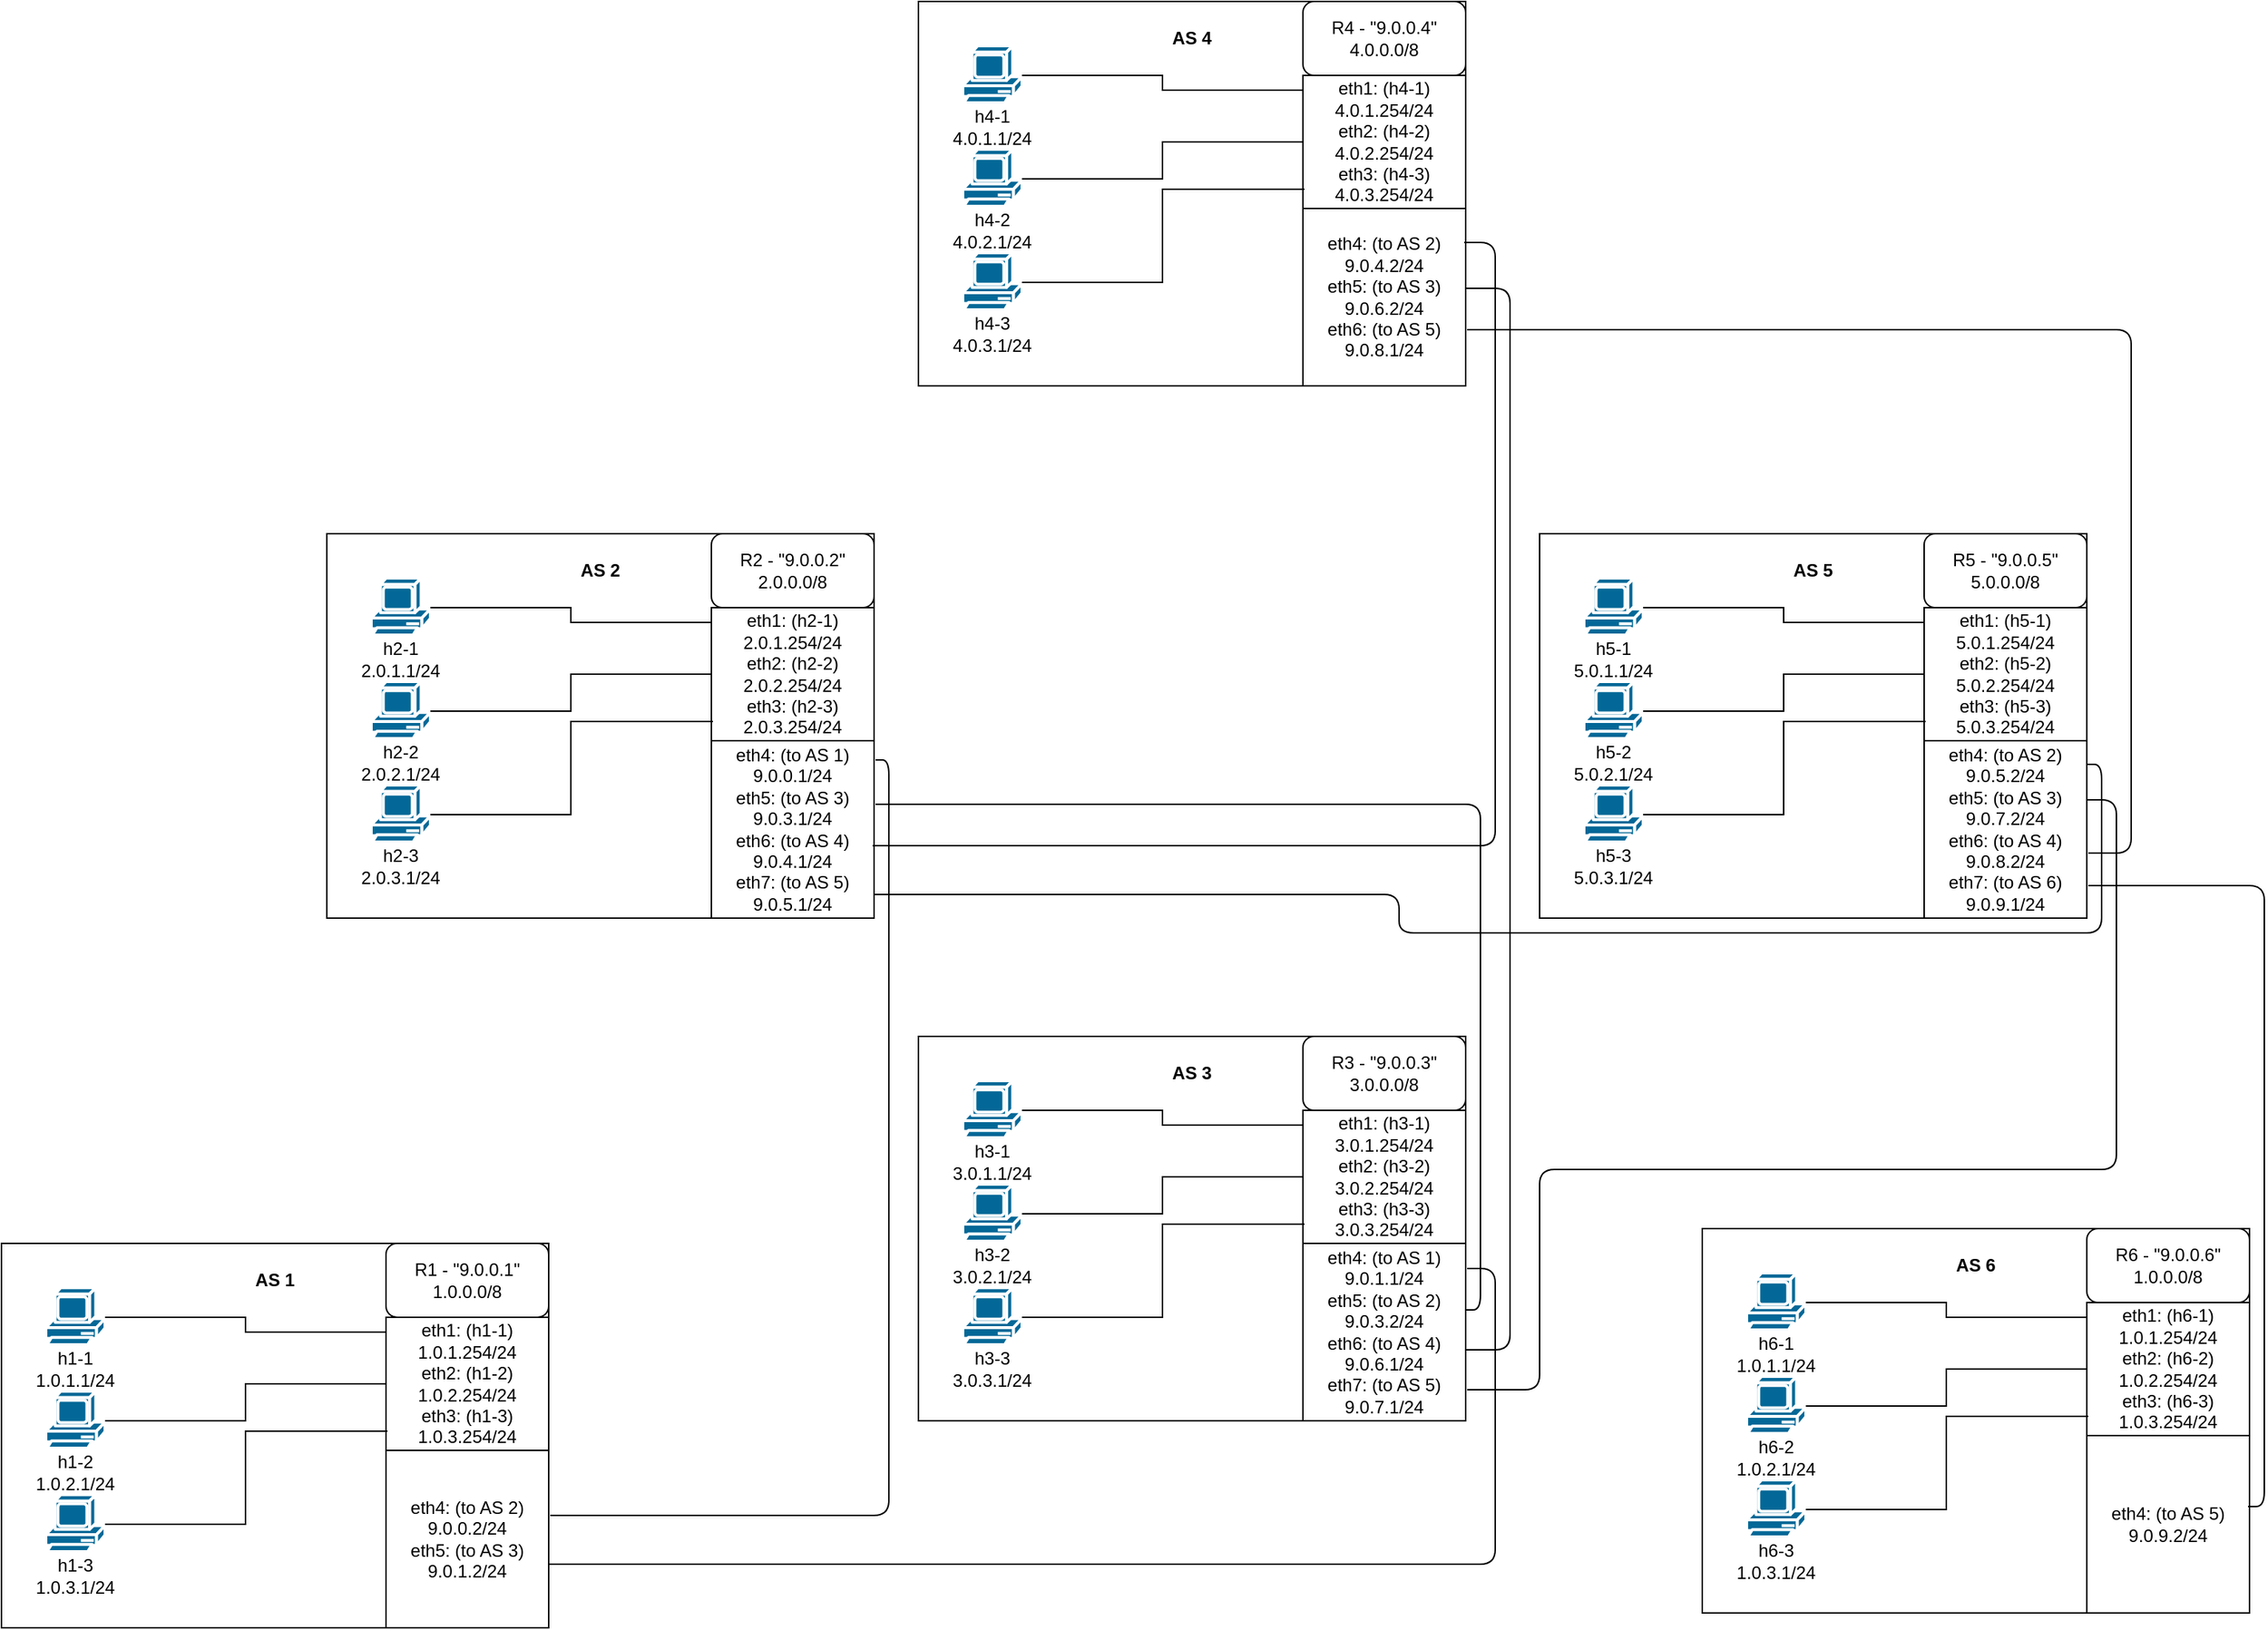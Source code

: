 <mxfile version="15.3.1" type="github">
  <diagram name="Page-1" id="c37626ed-c26b-45fb-9056-f9ebc6bb27b6">
    <mxGraphModel dx="2046" dy="1468" grid="1" gridSize="10" guides="1" tooltips="1" connect="1" arrows="1" fold="1" page="1" pageScale="1" pageWidth="1100" pageHeight="850" background="none" math="0" shadow="0">
      <root>
        <mxCell id="0" />
        <mxCell id="1" parent="0" />
        <mxCell id="a8O4qtRJu8ZM25vYqPSx-1" value="" style="rounded=0;whiteSpace=wrap;html=1;" parent="1" vertex="1">
          <mxGeometry x="20" y="310" width="370" height="260" as="geometry" />
        </mxCell>
        <mxCell id="a8O4qtRJu8ZM25vYqPSx-2" value="R2 - &quot;9.0.0.2&quot;&lt;br&gt;2.0.0.0/8" style="rounded=1;whiteSpace=wrap;html=1;" parent="1" vertex="1">
          <mxGeometry x="280" y="310" width="110" height="50" as="geometry" />
        </mxCell>
        <mxCell id="a8O4qtRJu8ZM25vYqPSx-3" value="&lt;b&gt;AS 2&lt;/b&gt;" style="text;html=1;strokeColor=none;fillColor=none;align=center;verticalAlign=middle;whiteSpace=wrap;rounded=0;" parent="1" vertex="1">
          <mxGeometry x="175" y="320" width="60" height="30" as="geometry" />
        </mxCell>
        <mxCell id="a8O4qtRJu8ZM25vYqPSx-4" value="eth1: (h2-1)&lt;br&gt;2.0.1.254/24&lt;br&gt;eth2: (h2-2)&lt;br&gt;2.0.2.254/24&lt;br&gt;eth3: (h2-3)&lt;br&gt;2.0.3.254/24" style="rounded=0;whiteSpace=wrap;html=1;" parent="1" vertex="1">
          <mxGeometry x="280" y="360" width="110" height="90" as="geometry" />
        </mxCell>
        <mxCell id="a8O4qtRJu8ZM25vYqPSx-5" value="eth4: (to AS 1)&lt;br&gt;9.0.0.1/24&lt;br&gt;eth5: (to AS 3)&lt;br&gt;9.0.3.1/24&lt;br&gt;eth6: (to AS 4)&lt;br&gt;9.0.4.1/24&lt;br&gt;eth7: (to AS 5)&lt;br&gt;9.0.5.1/24" style="rounded=0;whiteSpace=wrap;html=1;" parent="1" vertex="1">
          <mxGeometry x="280" y="450" width="110" height="120" as="geometry" />
        </mxCell>
        <mxCell id="a8O4qtRJu8ZM25vYqPSx-6" value="" style="shape=mxgraph.cisco.computers_and_peripherals.pc;sketch=0;html=1;pointerEvents=1;dashed=0;fillColor=#036897;strokeColor=#ffffff;strokeWidth=2;verticalLabelPosition=bottom;verticalAlign=top;align=center;outlineConnect=0;" parent="1" vertex="1">
          <mxGeometry x="50" y="340" width="40" height="40" as="geometry" />
        </mxCell>
        <mxCell id="a8O4qtRJu8ZM25vYqPSx-7" value="" style="shape=mxgraph.cisco.computers_and_peripherals.pc;sketch=0;html=1;pointerEvents=1;dashed=0;fillColor=#036897;strokeColor=#ffffff;strokeWidth=2;verticalLabelPosition=bottom;verticalAlign=top;align=center;outlineConnect=0;" parent="1" vertex="1">
          <mxGeometry x="50" y="410" width="40" height="40" as="geometry" />
        </mxCell>
        <mxCell id="a8O4qtRJu8ZM25vYqPSx-8" value="" style="shape=mxgraph.cisco.computers_and_peripherals.pc;sketch=0;html=1;pointerEvents=1;dashed=0;fillColor=#036897;strokeColor=#ffffff;strokeWidth=2;verticalLabelPosition=bottom;verticalAlign=top;align=center;outlineConnect=0;" parent="1" vertex="1">
          <mxGeometry x="50" y="480" width="40" height="40" as="geometry" />
        </mxCell>
        <mxCell id="a8O4qtRJu8ZM25vYqPSx-9" value="h2-3&lt;br&gt;2.0.3.1/24" style="text;html=1;strokeColor=none;fillColor=none;align=center;verticalAlign=middle;whiteSpace=wrap;rounded=0;" parent="1" vertex="1">
          <mxGeometry x="40" y="520" width="60" height="30" as="geometry" />
        </mxCell>
        <mxCell id="a8O4qtRJu8ZM25vYqPSx-10" value="h2-2&lt;br&gt;2.0.2.1/24" style="text;html=1;strokeColor=none;fillColor=none;align=center;verticalAlign=middle;whiteSpace=wrap;rounded=0;" parent="1" vertex="1">
          <mxGeometry x="40" y="450" width="60" height="30" as="geometry" />
        </mxCell>
        <mxCell id="a8O4qtRJu8ZM25vYqPSx-11" value="h2-1&lt;br&gt;2.0.1.1/24" style="text;html=1;strokeColor=none;fillColor=none;align=center;verticalAlign=middle;whiteSpace=wrap;rounded=0;" parent="1" vertex="1">
          <mxGeometry x="40" y="380" width="60" height="30" as="geometry" />
        </mxCell>
        <mxCell id="a8O4qtRJu8ZM25vYqPSx-12" value="" style="endArrow=none;html=1;rounded=0;entryX=0.009;entryY=0.856;entryDx=0;entryDy=0;entryPerimeter=0;edgeStyle=orthogonalEdgeStyle;" parent="1" source="a8O4qtRJu8ZM25vYqPSx-8" target="a8O4qtRJu8ZM25vYqPSx-4" edge="1">
          <mxGeometry width="50" height="50" relative="1" as="geometry">
            <mxPoint x="600" y="590" as="sourcePoint" />
            <mxPoint x="650" y="540" as="targetPoint" />
          </mxGeometry>
        </mxCell>
        <mxCell id="a8O4qtRJu8ZM25vYqPSx-13" value="" style="endArrow=none;html=1;rounded=0;entryX=0;entryY=0.5;entryDx=0;entryDy=0;edgeStyle=orthogonalEdgeStyle;" parent="1" source="a8O4qtRJu8ZM25vYqPSx-7" target="a8O4qtRJu8ZM25vYqPSx-4" edge="1">
          <mxGeometry width="50" height="50" relative="1" as="geometry">
            <mxPoint x="600" y="590" as="sourcePoint" />
            <mxPoint x="250" y="400" as="targetPoint" />
          </mxGeometry>
        </mxCell>
        <mxCell id="a8O4qtRJu8ZM25vYqPSx-14" value="" style="endArrow=none;html=1;rounded=0;entryX=0;entryY=0.111;entryDx=0;entryDy=0;entryPerimeter=0;edgeStyle=orthogonalEdgeStyle;" parent="1" source="a8O4qtRJu8ZM25vYqPSx-6" target="a8O4qtRJu8ZM25vYqPSx-4" edge="1">
          <mxGeometry width="50" height="50" relative="1" as="geometry">
            <mxPoint x="600" y="590" as="sourcePoint" />
            <mxPoint x="650" y="540" as="targetPoint" />
          </mxGeometry>
        </mxCell>
        <mxCell id="a8O4qtRJu8ZM25vYqPSx-15" value="" style="rounded=0;whiteSpace=wrap;html=1;" parent="1" vertex="1">
          <mxGeometry x="420" y="-50" width="370" height="260" as="geometry" />
        </mxCell>
        <mxCell id="a8O4qtRJu8ZM25vYqPSx-16" value="R4 - &quot;9.0.0.4&quot;&lt;br&gt;4.0.0.0/8" style="rounded=1;whiteSpace=wrap;html=1;" parent="1" vertex="1">
          <mxGeometry x="680" y="-50" width="110" height="50" as="geometry" />
        </mxCell>
        <mxCell id="a8O4qtRJu8ZM25vYqPSx-17" value="&lt;b&gt;AS 4&lt;/b&gt;" style="text;html=1;strokeColor=none;fillColor=none;align=center;verticalAlign=middle;whiteSpace=wrap;rounded=0;" parent="1" vertex="1">
          <mxGeometry x="575" y="-40" width="60" height="30" as="geometry" />
        </mxCell>
        <mxCell id="a8O4qtRJu8ZM25vYqPSx-18" value="eth1: (h4-1)&lt;br&gt;4.0.1.254/24&lt;br&gt;eth2: (h4-2)&lt;br&gt;4.0.2.254/24&lt;br&gt;eth3: (h4-3)&lt;br&gt;4.0.3.254/24" style="rounded=0;whiteSpace=wrap;html=1;" parent="1" vertex="1">
          <mxGeometry x="680" width="110" height="90" as="geometry" />
        </mxCell>
        <mxCell id="a8O4qtRJu8ZM25vYqPSx-19" value="eth4: (to AS 2)&lt;br&gt;9.0.4.2/24&lt;br&gt;eth5: (to AS 3)&lt;br&gt;9.0.6.2/24&lt;br&gt;eth6: (to AS 5)&lt;br&gt;9.0.8.1/24" style="rounded=0;whiteSpace=wrap;html=1;" parent="1" vertex="1">
          <mxGeometry x="680" y="90" width="110" height="120" as="geometry" />
        </mxCell>
        <mxCell id="a8O4qtRJu8ZM25vYqPSx-20" value="" style="shape=mxgraph.cisco.computers_and_peripherals.pc;sketch=0;html=1;pointerEvents=1;dashed=0;fillColor=#036897;strokeColor=#ffffff;strokeWidth=2;verticalLabelPosition=bottom;verticalAlign=top;align=center;outlineConnect=0;" parent="1" vertex="1">
          <mxGeometry x="450" y="-20" width="40" height="40" as="geometry" />
        </mxCell>
        <mxCell id="a8O4qtRJu8ZM25vYqPSx-21" value="" style="shape=mxgraph.cisco.computers_and_peripherals.pc;sketch=0;html=1;pointerEvents=1;dashed=0;fillColor=#036897;strokeColor=#ffffff;strokeWidth=2;verticalLabelPosition=bottom;verticalAlign=top;align=center;outlineConnect=0;" parent="1" vertex="1">
          <mxGeometry x="450" y="50" width="40" height="40" as="geometry" />
        </mxCell>
        <mxCell id="a8O4qtRJu8ZM25vYqPSx-22" value="" style="shape=mxgraph.cisco.computers_and_peripherals.pc;sketch=0;html=1;pointerEvents=1;dashed=0;fillColor=#036897;strokeColor=#ffffff;strokeWidth=2;verticalLabelPosition=bottom;verticalAlign=top;align=center;outlineConnect=0;" parent="1" vertex="1">
          <mxGeometry x="450" y="120" width="40" height="40" as="geometry" />
        </mxCell>
        <mxCell id="a8O4qtRJu8ZM25vYqPSx-23" value="h4-3&lt;br&gt;4.0.3.1/24" style="text;html=1;strokeColor=none;fillColor=none;align=center;verticalAlign=middle;whiteSpace=wrap;rounded=0;" parent="1" vertex="1">
          <mxGeometry x="440" y="160" width="60" height="30" as="geometry" />
        </mxCell>
        <mxCell id="a8O4qtRJu8ZM25vYqPSx-24" value="h4-2&lt;br&gt;4.0.2.1/24" style="text;html=1;strokeColor=none;fillColor=none;align=center;verticalAlign=middle;whiteSpace=wrap;rounded=0;" parent="1" vertex="1">
          <mxGeometry x="440" y="90" width="60" height="30" as="geometry" />
        </mxCell>
        <mxCell id="a8O4qtRJu8ZM25vYqPSx-25" value="h4-1&lt;br&gt;4.0.1.1/24" style="text;html=1;strokeColor=none;fillColor=none;align=center;verticalAlign=middle;whiteSpace=wrap;rounded=0;" parent="1" vertex="1">
          <mxGeometry x="440" y="20" width="60" height="30" as="geometry" />
        </mxCell>
        <mxCell id="a8O4qtRJu8ZM25vYqPSx-26" value="" style="endArrow=none;html=1;rounded=0;entryX=0.009;entryY=0.856;entryDx=0;entryDy=0;entryPerimeter=0;edgeStyle=orthogonalEdgeStyle;" parent="1" source="a8O4qtRJu8ZM25vYqPSx-22" target="a8O4qtRJu8ZM25vYqPSx-18" edge="1">
          <mxGeometry width="50" height="50" relative="1" as="geometry">
            <mxPoint x="1000" y="230" as="sourcePoint" />
            <mxPoint x="1050" y="180" as="targetPoint" />
          </mxGeometry>
        </mxCell>
        <mxCell id="a8O4qtRJu8ZM25vYqPSx-27" value="" style="endArrow=none;html=1;rounded=0;entryX=0;entryY=0.5;entryDx=0;entryDy=0;edgeStyle=orthogonalEdgeStyle;" parent="1" source="a8O4qtRJu8ZM25vYqPSx-21" target="a8O4qtRJu8ZM25vYqPSx-18" edge="1">
          <mxGeometry width="50" height="50" relative="1" as="geometry">
            <mxPoint x="1000" y="230" as="sourcePoint" />
            <mxPoint x="650" y="40" as="targetPoint" />
          </mxGeometry>
        </mxCell>
        <mxCell id="a8O4qtRJu8ZM25vYqPSx-28" value="" style="endArrow=none;html=1;rounded=0;entryX=0;entryY=0.111;entryDx=0;entryDy=0;entryPerimeter=0;edgeStyle=orthogonalEdgeStyle;" parent="1" source="a8O4qtRJu8ZM25vYqPSx-20" target="a8O4qtRJu8ZM25vYqPSx-18" edge="1">
          <mxGeometry width="50" height="50" relative="1" as="geometry">
            <mxPoint x="1000" y="230" as="sourcePoint" />
            <mxPoint x="1050" y="180" as="targetPoint" />
          </mxGeometry>
        </mxCell>
        <mxCell id="a8O4qtRJu8ZM25vYqPSx-44" value="" style="rounded=0;whiteSpace=wrap;html=1;" parent="1" vertex="1">
          <mxGeometry x="420" y="650" width="370" height="260" as="geometry" />
        </mxCell>
        <mxCell id="a8O4qtRJu8ZM25vYqPSx-45" value="R3 - &quot;9.0.0.3&quot;&lt;br&gt;3.0.0.0/8" style="rounded=1;whiteSpace=wrap;html=1;" parent="1" vertex="1">
          <mxGeometry x="680" y="650" width="110" height="50" as="geometry" />
        </mxCell>
        <mxCell id="a8O4qtRJu8ZM25vYqPSx-46" value="&lt;b&gt;AS 3&lt;/b&gt;" style="text;html=1;strokeColor=none;fillColor=none;align=center;verticalAlign=middle;whiteSpace=wrap;rounded=0;" parent="1" vertex="1">
          <mxGeometry x="575" y="660" width="60" height="30" as="geometry" />
        </mxCell>
        <mxCell id="a8O4qtRJu8ZM25vYqPSx-47" value="eth1: (h3-1)&lt;br&gt;3.0.1.254/24&lt;br&gt;eth2: (h3-2)&lt;br&gt;3.0.2.254/24&lt;br&gt;eth3: (h3-3)&lt;br&gt;3.0.3.254/24" style="rounded=0;whiteSpace=wrap;html=1;" parent="1" vertex="1">
          <mxGeometry x="680" y="700" width="110" height="90" as="geometry" />
        </mxCell>
        <mxCell id="a8O4qtRJu8ZM25vYqPSx-48" value="eth4: (to AS 1)&lt;br&gt;9.0.1.1/24&lt;br&gt;eth5: (to AS 2)&lt;br&gt;9.0.3.2/24&lt;br&gt;eth6: (to AS 4)&lt;br&gt;9.0.6.1/24&lt;br&gt;eth7: (to AS 5)&lt;br&gt;9.0.7.1/24" style="rounded=0;whiteSpace=wrap;html=1;" parent="1" vertex="1">
          <mxGeometry x="680" y="790" width="110" height="120" as="geometry" />
        </mxCell>
        <mxCell id="a8O4qtRJu8ZM25vYqPSx-49" value="" style="shape=mxgraph.cisco.computers_and_peripherals.pc;sketch=0;html=1;pointerEvents=1;dashed=0;fillColor=#036897;strokeColor=#ffffff;strokeWidth=2;verticalLabelPosition=bottom;verticalAlign=top;align=center;outlineConnect=0;" parent="1" vertex="1">
          <mxGeometry x="450" y="680" width="40" height="40" as="geometry" />
        </mxCell>
        <mxCell id="a8O4qtRJu8ZM25vYqPSx-50" value="" style="shape=mxgraph.cisco.computers_and_peripherals.pc;sketch=0;html=1;pointerEvents=1;dashed=0;fillColor=#036897;strokeColor=#ffffff;strokeWidth=2;verticalLabelPosition=bottom;verticalAlign=top;align=center;outlineConnect=0;" parent="1" vertex="1">
          <mxGeometry x="450" y="750" width="40" height="40" as="geometry" />
        </mxCell>
        <mxCell id="a8O4qtRJu8ZM25vYqPSx-51" value="" style="shape=mxgraph.cisco.computers_and_peripherals.pc;sketch=0;html=1;pointerEvents=1;dashed=0;fillColor=#036897;strokeColor=#ffffff;strokeWidth=2;verticalLabelPosition=bottom;verticalAlign=top;align=center;outlineConnect=0;" parent="1" vertex="1">
          <mxGeometry x="450" y="820" width="40" height="40" as="geometry" />
        </mxCell>
        <mxCell id="a8O4qtRJu8ZM25vYqPSx-52" value="h3-3&lt;br&gt;3.0.3.1/24" style="text;html=1;strokeColor=none;fillColor=none;align=center;verticalAlign=middle;whiteSpace=wrap;rounded=0;" parent="1" vertex="1">
          <mxGeometry x="440" y="860" width="60" height="30" as="geometry" />
        </mxCell>
        <mxCell id="a8O4qtRJu8ZM25vYqPSx-53" value="h3-2&lt;br&gt;3.0.2.1/24" style="text;html=1;strokeColor=none;fillColor=none;align=center;verticalAlign=middle;whiteSpace=wrap;rounded=0;" parent="1" vertex="1">
          <mxGeometry x="440" y="790" width="60" height="30" as="geometry" />
        </mxCell>
        <mxCell id="a8O4qtRJu8ZM25vYqPSx-54" value="h3-1&lt;br&gt;3.0.1.1/24" style="text;html=1;strokeColor=none;fillColor=none;align=center;verticalAlign=middle;whiteSpace=wrap;rounded=0;" parent="1" vertex="1">
          <mxGeometry x="440" y="720" width="60" height="30" as="geometry" />
        </mxCell>
        <mxCell id="a8O4qtRJu8ZM25vYqPSx-55" value="" style="endArrow=none;html=1;rounded=0;entryX=0.009;entryY=0.856;entryDx=0;entryDy=0;entryPerimeter=0;edgeStyle=orthogonalEdgeStyle;" parent="1" source="a8O4qtRJu8ZM25vYqPSx-51" target="a8O4qtRJu8ZM25vYqPSx-47" edge="1">
          <mxGeometry width="50" height="50" relative="1" as="geometry">
            <mxPoint x="1000" y="930" as="sourcePoint" />
            <mxPoint x="1050" y="880" as="targetPoint" />
          </mxGeometry>
        </mxCell>
        <mxCell id="a8O4qtRJu8ZM25vYqPSx-56" value="" style="endArrow=none;html=1;rounded=0;entryX=0;entryY=0.5;entryDx=0;entryDy=0;edgeStyle=orthogonalEdgeStyle;" parent="1" source="a8O4qtRJu8ZM25vYqPSx-50" target="a8O4qtRJu8ZM25vYqPSx-47" edge="1">
          <mxGeometry width="50" height="50" relative="1" as="geometry">
            <mxPoint x="1000" y="930" as="sourcePoint" />
            <mxPoint x="650" y="740" as="targetPoint" />
          </mxGeometry>
        </mxCell>
        <mxCell id="a8O4qtRJu8ZM25vYqPSx-57" value="" style="endArrow=none;html=1;rounded=0;entryX=0;entryY=0.111;entryDx=0;entryDy=0;entryPerimeter=0;edgeStyle=orthogonalEdgeStyle;" parent="1" source="a8O4qtRJu8ZM25vYqPSx-49" target="a8O4qtRJu8ZM25vYqPSx-47" edge="1">
          <mxGeometry width="50" height="50" relative="1" as="geometry">
            <mxPoint x="1000" y="930" as="sourcePoint" />
            <mxPoint x="1050" y="880" as="targetPoint" />
          </mxGeometry>
        </mxCell>
        <mxCell id="a8O4qtRJu8ZM25vYqPSx-58" value="" style="rounded=0;whiteSpace=wrap;html=1;" parent="1" vertex="1">
          <mxGeometry x="840" y="310" width="370" height="260" as="geometry" />
        </mxCell>
        <mxCell id="a8O4qtRJu8ZM25vYqPSx-59" value="R5 - &quot;9.0.0.5&quot;&lt;br&gt;5.0.0.0/8" style="rounded=1;whiteSpace=wrap;html=1;" parent="1" vertex="1">
          <mxGeometry x="1100" y="310" width="110" height="50" as="geometry" />
        </mxCell>
        <mxCell id="a8O4qtRJu8ZM25vYqPSx-60" value="&lt;b&gt;AS 5&lt;/b&gt;" style="text;html=1;strokeColor=none;fillColor=none;align=center;verticalAlign=middle;whiteSpace=wrap;rounded=0;" parent="1" vertex="1">
          <mxGeometry x="995" y="320" width="60" height="30" as="geometry" />
        </mxCell>
        <mxCell id="a8O4qtRJu8ZM25vYqPSx-61" value="eth1: (h5-1)&lt;br&gt;5.0.1.254/24&lt;br&gt;eth2: (h5-2)&lt;br&gt;5.0.2.254/24&lt;br&gt;eth3: (h5-3)&lt;br&gt;5.0.3.254/24" style="rounded=0;whiteSpace=wrap;html=1;" parent="1" vertex="1">
          <mxGeometry x="1100" y="360" width="110" height="90" as="geometry" />
        </mxCell>
        <mxCell id="a8O4qtRJu8ZM25vYqPSx-62" value="eth4: (to AS 2)&lt;br&gt;9.0.5.2/24&lt;br&gt;eth5: (to AS 3)&lt;br&gt;9.0.7.2/24&lt;br&gt;eth6: (to AS 4)&lt;br&gt;9.0.8.2/24&lt;br&gt;eth7: (to AS 6)&lt;br&gt;9.0.9.1/24" style="rounded=0;whiteSpace=wrap;html=1;" parent="1" vertex="1">
          <mxGeometry x="1100" y="450" width="110" height="120" as="geometry" />
        </mxCell>
        <mxCell id="a8O4qtRJu8ZM25vYqPSx-63" value="" style="shape=mxgraph.cisco.computers_and_peripherals.pc;sketch=0;html=1;pointerEvents=1;dashed=0;fillColor=#036897;strokeColor=#ffffff;strokeWidth=2;verticalLabelPosition=bottom;verticalAlign=top;align=center;outlineConnect=0;" parent="1" vertex="1">
          <mxGeometry x="870" y="340" width="40" height="40" as="geometry" />
        </mxCell>
        <mxCell id="a8O4qtRJu8ZM25vYqPSx-64" value="" style="shape=mxgraph.cisco.computers_and_peripherals.pc;sketch=0;html=1;pointerEvents=1;dashed=0;fillColor=#036897;strokeColor=#ffffff;strokeWidth=2;verticalLabelPosition=bottom;verticalAlign=top;align=center;outlineConnect=0;" parent="1" vertex="1">
          <mxGeometry x="870" y="410" width="40" height="40" as="geometry" />
        </mxCell>
        <mxCell id="a8O4qtRJu8ZM25vYqPSx-65" value="" style="shape=mxgraph.cisco.computers_and_peripherals.pc;sketch=0;html=1;pointerEvents=1;dashed=0;fillColor=#036897;strokeColor=#ffffff;strokeWidth=2;verticalLabelPosition=bottom;verticalAlign=top;align=center;outlineConnect=0;" parent="1" vertex="1">
          <mxGeometry x="870" y="480" width="40" height="40" as="geometry" />
        </mxCell>
        <mxCell id="a8O4qtRJu8ZM25vYqPSx-66" value="h5-3&lt;br&gt;5.0.3.1/24" style="text;html=1;strokeColor=none;fillColor=none;align=center;verticalAlign=middle;whiteSpace=wrap;rounded=0;" parent="1" vertex="1">
          <mxGeometry x="860" y="520" width="60" height="30" as="geometry" />
        </mxCell>
        <mxCell id="a8O4qtRJu8ZM25vYqPSx-67" value="h5-2&lt;br&gt;5.0.2.1/24" style="text;html=1;strokeColor=none;fillColor=none;align=center;verticalAlign=middle;whiteSpace=wrap;rounded=0;" parent="1" vertex="1">
          <mxGeometry x="860" y="450" width="60" height="30" as="geometry" />
        </mxCell>
        <mxCell id="a8O4qtRJu8ZM25vYqPSx-68" value="h5-1&lt;br&gt;5.0.1.1/24" style="text;html=1;strokeColor=none;fillColor=none;align=center;verticalAlign=middle;whiteSpace=wrap;rounded=0;" parent="1" vertex="1">
          <mxGeometry x="860" y="380" width="60" height="30" as="geometry" />
        </mxCell>
        <mxCell id="a8O4qtRJu8ZM25vYqPSx-69" value="" style="endArrow=none;html=1;rounded=0;entryX=0.009;entryY=0.856;entryDx=0;entryDy=0;entryPerimeter=0;edgeStyle=orthogonalEdgeStyle;" parent="1" source="a8O4qtRJu8ZM25vYqPSx-65" target="a8O4qtRJu8ZM25vYqPSx-61" edge="1">
          <mxGeometry width="50" height="50" relative="1" as="geometry">
            <mxPoint x="1420" y="590" as="sourcePoint" />
            <mxPoint x="1470" y="540" as="targetPoint" />
          </mxGeometry>
        </mxCell>
        <mxCell id="a8O4qtRJu8ZM25vYqPSx-70" value="" style="endArrow=none;html=1;rounded=0;entryX=0;entryY=0.5;entryDx=0;entryDy=0;edgeStyle=orthogonalEdgeStyle;" parent="1" source="a8O4qtRJu8ZM25vYqPSx-64" target="a8O4qtRJu8ZM25vYqPSx-61" edge="1">
          <mxGeometry width="50" height="50" relative="1" as="geometry">
            <mxPoint x="1420" y="590" as="sourcePoint" />
            <mxPoint x="1070" y="400" as="targetPoint" />
          </mxGeometry>
        </mxCell>
        <mxCell id="a8O4qtRJu8ZM25vYqPSx-71" value="" style="endArrow=none;html=1;rounded=0;entryX=0;entryY=0.111;entryDx=0;entryDy=0;entryPerimeter=0;edgeStyle=orthogonalEdgeStyle;" parent="1" source="a8O4qtRJu8ZM25vYqPSx-63" target="a8O4qtRJu8ZM25vYqPSx-61" edge="1">
          <mxGeometry width="50" height="50" relative="1" as="geometry">
            <mxPoint x="1420" y="590" as="sourcePoint" />
            <mxPoint x="1470" y="540" as="targetPoint" />
          </mxGeometry>
        </mxCell>
        <mxCell id="a8O4qtRJu8ZM25vYqPSx-72" value="" style="rounded=0;whiteSpace=wrap;html=1;" parent="1" vertex="1">
          <mxGeometry x="-200" y="790" width="370" height="260" as="geometry" />
        </mxCell>
        <mxCell id="a8O4qtRJu8ZM25vYqPSx-73" value="R1 - &quot;9.0.0.1&quot;&lt;br&gt;1.0.0.0/8" style="rounded=1;whiteSpace=wrap;html=1;" parent="1" vertex="1">
          <mxGeometry x="60" y="790" width="110" height="50" as="geometry" />
        </mxCell>
        <mxCell id="a8O4qtRJu8ZM25vYqPSx-74" value="&lt;b&gt;AS 1&lt;/b&gt;" style="text;html=1;strokeColor=none;fillColor=none;align=center;verticalAlign=middle;whiteSpace=wrap;rounded=0;" parent="1" vertex="1">
          <mxGeometry x="-45" y="800" width="60" height="30" as="geometry" />
        </mxCell>
        <mxCell id="a8O4qtRJu8ZM25vYqPSx-75" value="eth1: (h1-1)&lt;br&gt;1.0.1.254/24&lt;br&gt;eth2: (h1-2)&lt;br&gt;1.0.2.254/24&lt;br&gt;eth3: (h1-3)&lt;br&gt;1.0.3.254/24" style="rounded=0;whiteSpace=wrap;html=1;" parent="1" vertex="1">
          <mxGeometry x="60" y="840" width="110" height="90" as="geometry" />
        </mxCell>
        <mxCell id="a8O4qtRJu8ZM25vYqPSx-76" value="eth4: (to AS 2)&lt;br&gt;9.0.0.2/24&lt;br&gt;eth5: (to AS 3)&lt;br&gt;9.0.1.2/24&lt;br&gt;" style="rounded=0;whiteSpace=wrap;html=1;" parent="1" vertex="1">
          <mxGeometry x="60" y="930" width="110" height="120" as="geometry" />
        </mxCell>
        <mxCell id="a8O4qtRJu8ZM25vYqPSx-77" value="" style="shape=mxgraph.cisco.computers_and_peripherals.pc;sketch=0;html=1;pointerEvents=1;dashed=0;fillColor=#036897;strokeColor=#ffffff;strokeWidth=2;verticalLabelPosition=bottom;verticalAlign=top;align=center;outlineConnect=0;" parent="1" vertex="1">
          <mxGeometry x="-170" y="820" width="40" height="40" as="geometry" />
        </mxCell>
        <mxCell id="a8O4qtRJu8ZM25vYqPSx-78" value="" style="shape=mxgraph.cisco.computers_and_peripherals.pc;sketch=0;html=1;pointerEvents=1;dashed=0;fillColor=#036897;strokeColor=#ffffff;strokeWidth=2;verticalLabelPosition=bottom;verticalAlign=top;align=center;outlineConnect=0;" parent="1" vertex="1">
          <mxGeometry x="-170" y="890" width="40" height="40" as="geometry" />
        </mxCell>
        <mxCell id="a8O4qtRJu8ZM25vYqPSx-79" value="" style="shape=mxgraph.cisco.computers_and_peripherals.pc;sketch=0;html=1;pointerEvents=1;dashed=0;fillColor=#036897;strokeColor=#ffffff;strokeWidth=2;verticalLabelPosition=bottom;verticalAlign=top;align=center;outlineConnect=0;" parent="1" vertex="1">
          <mxGeometry x="-170" y="960" width="40" height="40" as="geometry" />
        </mxCell>
        <mxCell id="a8O4qtRJu8ZM25vYqPSx-80" value="h1-3&lt;br&gt;1.0.3.1/24" style="text;html=1;strokeColor=none;fillColor=none;align=center;verticalAlign=middle;whiteSpace=wrap;rounded=0;" parent="1" vertex="1">
          <mxGeometry x="-180" y="1000" width="60" height="30" as="geometry" />
        </mxCell>
        <mxCell id="a8O4qtRJu8ZM25vYqPSx-81" value="h1-2&lt;br&gt;1.0.2.1/24" style="text;html=1;strokeColor=none;fillColor=none;align=center;verticalAlign=middle;whiteSpace=wrap;rounded=0;" parent="1" vertex="1">
          <mxGeometry x="-180" y="930" width="60" height="30" as="geometry" />
        </mxCell>
        <mxCell id="a8O4qtRJu8ZM25vYqPSx-82" value="h1-1&lt;br&gt;1.0.1.1/24" style="text;html=1;strokeColor=none;fillColor=none;align=center;verticalAlign=middle;whiteSpace=wrap;rounded=0;" parent="1" vertex="1">
          <mxGeometry x="-180" y="860" width="60" height="30" as="geometry" />
        </mxCell>
        <mxCell id="a8O4qtRJu8ZM25vYqPSx-83" value="" style="endArrow=none;html=1;rounded=0;entryX=0.009;entryY=0.856;entryDx=0;entryDy=0;entryPerimeter=0;edgeStyle=orthogonalEdgeStyle;" parent="1" source="a8O4qtRJu8ZM25vYqPSx-79" target="a8O4qtRJu8ZM25vYqPSx-75" edge="1">
          <mxGeometry width="50" height="50" relative="1" as="geometry">
            <mxPoint x="380" y="1070" as="sourcePoint" />
            <mxPoint x="430" y="1020" as="targetPoint" />
          </mxGeometry>
        </mxCell>
        <mxCell id="a8O4qtRJu8ZM25vYqPSx-84" value="" style="endArrow=none;html=1;rounded=0;entryX=0;entryY=0.5;entryDx=0;entryDy=0;edgeStyle=orthogonalEdgeStyle;" parent="1" source="a8O4qtRJu8ZM25vYqPSx-78" target="a8O4qtRJu8ZM25vYqPSx-75" edge="1">
          <mxGeometry width="50" height="50" relative="1" as="geometry">
            <mxPoint x="380" y="1070" as="sourcePoint" />
            <mxPoint x="30" y="880" as="targetPoint" />
          </mxGeometry>
        </mxCell>
        <mxCell id="a8O4qtRJu8ZM25vYqPSx-85" value="" style="endArrow=none;html=1;rounded=0;entryX=0;entryY=0.111;entryDx=0;entryDy=0;entryPerimeter=0;edgeStyle=orthogonalEdgeStyle;" parent="1" source="a8O4qtRJu8ZM25vYqPSx-77" target="a8O4qtRJu8ZM25vYqPSx-75" edge="1">
          <mxGeometry width="50" height="50" relative="1" as="geometry">
            <mxPoint x="380" y="1070" as="sourcePoint" />
            <mxPoint x="430" y="1020" as="targetPoint" />
          </mxGeometry>
        </mxCell>
        <mxCell id="a8O4qtRJu8ZM25vYqPSx-88" value="" style="rounded=0;whiteSpace=wrap;html=1;" parent="1" vertex="1">
          <mxGeometry x="950" y="780" width="370" height="260" as="geometry" />
        </mxCell>
        <mxCell id="a8O4qtRJu8ZM25vYqPSx-89" value="R6 - &quot;9.0.0.6&quot;&lt;br&gt;1.0.0.0/8" style="rounded=1;whiteSpace=wrap;html=1;" parent="1" vertex="1">
          <mxGeometry x="1210" y="780" width="110" height="50" as="geometry" />
        </mxCell>
        <mxCell id="a8O4qtRJu8ZM25vYqPSx-90" value="&lt;b&gt;AS 6&lt;/b&gt;" style="text;html=1;strokeColor=none;fillColor=none;align=center;verticalAlign=middle;whiteSpace=wrap;rounded=0;" parent="1" vertex="1">
          <mxGeometry x="1105" y="790" width="60" height="30" as="geometry" />
        </mxCell>
        <mxCell id="a8O4qtRJu8ZM25vYqPSx-91" value="eth1: (h6-1)&lt;br&gt;1.0.1.254/24&lt;br&gt;eth2: (h6-2)&lt;br&gt;1.0.2.254/24&lt;br&gt;eth3: (h6-3)&lt;br&gt;1.0.3.254/24" style="rounded=0;whiteSpace=wrap;html=1;" parent="1" vertex="1">
          <mxGeometry x="1210" y="830" width="110" height="90" as="geometry" />
        </mxCell>
        <mxCell id="a8O4qtRJu8ZM25vYqPSx-92" value="eth4: (to AS 5)&lt;br&gt;9.0.9.2/24&lt;br&gt;" style="rounded=0;whiteSpace=wrap;html=1;" parent="1" vertex="1">
          <mxGeometry x="1210" y="920" width="110" height="120" as="geometry" />
        </mxCell>
        <mxCell id="a8O4qtRJu8ZM25vYqPSx-93" value="" style="shape=mxgraph.cisco.computers_and_peripherals.pc;sketch=0;html=1;pointerEvents=1;dashed=0;fillColor=#036897;strokeColor=#ffffff;strokeWidth=2;verticalLabelPosition=bottom;verticalAlign=top;align=center;outlineConnect=0;" parent="1" vertex="1">
          <mxGeometry x="980" y="810" width="40" height="40" as="geometry" />
        </mxCell>
        <mxCell id="a8O4qtRJu8ZM25vYqPSx-94" value="" style="shape=mxgraph.cisco.computers_and_peripherals.pc;sketch=0;html=1;pointerEvents=1;dashed=0;fillColor=#036897;strokeColor=#ffffff;strokeWidth=2;verticalLabelPosition=bottom;verticalAlign=top;align=center;outlineConnect=0;" parent="1" vertex="1">
          <mxGeometry x="980" y="880" width="40" height="40" as="geometry" />
        </mxCell>
        <mxCell id="a8O4qtRJu8ZM25vYqPSx-95" value="" style="shape=mxgraph.cisco.computers_and_peripherals.pc;sketch=0;html=1;pointerEvents=1;dashed=0;fillColor=#036897;strokeColor=#ffffff;strokeWidth=2;verticalLabelPosition=bottom;verticalAlign=top;align=center;outlineConnect=0;" parent="1" vertex="1">
          <mxGeometry x="980" y="950" width="40" height="40" as="geometry" />
        </mxCell>
        <mxCell id="a8O4qtRJu8ZM25vYqPSx-96" value="h6-3&lt;br&gt;1.0.3.1/24" style="text;html=1;strokeColor=none;fillColor=none;align=center;verticalAlign=middle;whiteSpace=wrap;rounded=0;" parent="1" vertex="1">
          <mxGeometry x="970" y="990" width="60" height="30" as="geometry" />
        </mxCell>
        <mxCell id="a8O4qtRJu8ZM25vYqPSx-97" value="h6-2&lt;br&gt;1.0.2.1/24" style="text;html=1;strokeColor=none;fillColor=none;align=center;verticalAlign=middle;whiteSpace=wrap;rounded=0;" parent="1" vertex="1">
          <mxGeometry x="970" y="920" width="60" height="30" as="geometry" />
        </mxCell>
        <mxCell id="a8O4qtRJu8ZM25vYqPSx-98" value="h6-1&lt;br&gt;1.0.1.1/24" style="text;html=1;strokeColor=none;fillColor=none;align=center;verticalAlign=middle;whiteSpace=wrap;rounded=0;" parent="1" vertex="1">
          <mxGeometry x="970" y="850" width="60" height="30" as="geometry" />
        </mxCell>
        <mxCell id="a8O4qtRJu8ZM25vYqPSx-99" value="" style="endArrow=none;html=1;rounded=0;entryX=0.009;entryY=0.856;entryDx=0;entryDy=0;entryPerimeter=0;edgeStyle=orthogonalEdgeStyle;" parent="1" source="a8O4qtRJu8ZM25vYqPSx-95" target="a8O4qtRJu8ZM25vYqPSx-91" edge="1">
          <mxGeometry width="50" height="50" relative="1" as="geometry">
            <mxPoint x="1530" y="1060" as="sourcePoint" />
            <mxPoint x="1580" y="1010" as="targetPoint" />
          </mxGeometry>
        </mxCell>
        <mxCell id="a8O4qtRJu8ZM25vYqPSx-100" value="" style="endArrow=none;html=1;rounded=0;entryX=0;entryY=0.5;entryDx=0;entryDy=0;edgeStyle=orthogonalEdgeStyle;" parent="1" source="a8O4qtRJu8ZM25vYqPSx-94" target="a8O4qtRJu8ZM25vYqPSx-91" edge="1">
          <mxGeometry width="50" height="50" relative="1" as="geometry">
            <mxPoint x="1530" y="1060" as="sourcePoint" />
            <mxPoint x="1180" y="870" as="targetPoint" />
          </mxGeometry>
        </mxCell>
        <mxCell id="a8O4qtRJu8ZM25vYqPSx-101" value="" style="endArrow=none;html=1;rounded=0;entryX=0;entryY=0.111;entryDx=0;entryDy=0;entryPerimeter=0;edgeStyle=orthogonalEdgeStyle;" parent="1" source="a8O4qtRJu8ZM25vYqPSx-93" target="a8O4qtRJu8ZM25vYqPSx-91" edge="1">
          <mxGeometry width="50" height="50" relative="1" as="geometry">
            <mxPoint x="1530" y="1060" as="sourcePoint" />
            <mxPoint x="1580" y="1010" as="targetPoint" />
          </mxGeometry>
        </mxCell>
        <mxCell id="gP1zM8xLAo_GVOh_jtVB-4" value="" style="endArrow=none;html=1;exitX=1.009;exitY=0.367;exitDx=0;exitDy=0;exitPerimeter=0;entryX=1.009;entryY=0.108;entryDx=0;entryDy=0;entryPerimeter=0;edgeStyle=orthogonalEdgeStyle;" edge="1" parent="1" source="a8O4qtRJu8ZM25vYqPSx-76" target="a8O4qtRJu8ZM25vYqPSx-5">
          <mxGeometry width="50" height="50" relative="1" as="geometry">
            <mxPoint x="190" y="790" as="sourcePoint" />
            <mxPoint x="240" y="740" as="targetPoint" />
          </mxGeometry>
        </mxCell>
        <mxCell id="gP1zM8xLAo_GVOh_jtVB-5" value="" style="endArrow=none;html=1;exitX=1.009;exitY=0.358;exitDx=0;exitDy=0;exitPerimeter=0;entryX=1;entryY=0.375;entryDx=0;entryDy=0;entryPerimeter=0;edgeStyle=orthogonalEdgeStyle;" edge="1" parent="1" source="a8O4qtRJu8ZM25vYqPSx-5" target="a8O4qtRJu8ZM25vYqPSx-48">
          <mxGeometry width="50" height="50" relative="1" as="geometry">
            <mxPoint x="580" y="720" as="sourcePoint" />
            <mxPoint x="630" y="670" as="targetPoint" />
          </mxGeometry>
        </mxCell>
        <mxCell id="gP1zM8xLAo_GVOh_jtVB-6" value="" style="endArrow=none;html=1;exitX=0.991;exitY=0.592;exitDx=0;exitDy=0;exitPerimeter=0;entryX=0.991;entryY=0.192;entryDx=0;entryDy=0;entryPerimeter=0;edgeStyle=orthogonalEdgeStyle;" edge="1" parent="1" source="a8O4qtRJu8ZM25vYqPSx-5" target="a8O4qtRJu8ZM25vYqPSx-19">
          <mxGeometry width="50" height="50" relative="1" as="geometry">
            <mxPoint x="580" y="360" as="sourcePoint" />
            <mxPoint x="630" y="310" as="targetPoint" />
            <Array as="points">
              <mxPoint x="810" y="521" />
              <mxPoint x="810" y="113" />
            </Array>
          </mxGeometry>
        </mxCell>
        <mxCell id="gP1zM8xLAo_GVOh_jtVB-7" value="" style="endArrow=none;html=1;exitX=1;exitY=0.642;exitDx=0;exitDy=0;exitPerimeter=0;entryX=1.009;entryY=0.142;entryDx=0;entryDy=0;entryPerimeter=0;edgeStyle=orthogonalEdgeStyle;" edge="1" parent="1" source="a8O4qtRJu8ZM25vYqPSx-76" target="a8O4qtRJu8ZM25vYqPSx-48">
          <mxGeometry width="50" height="50" relative="1" as="geometry">
            <mxPoint x="490" y="970" as="sourcePoint" />
            <mxPoint x="540" y="920" as="targetPoint" />
            <Array as="points">
              <mxPoint x="810" y="1007" />
              <mxPoint x="810" y="807" />
            </Array>
          </mxGeometry>
        </mxCell>
        <mxCell id="gP1zM8xLAo_GVOh_jtVB-8" value="" style="endArrow=none;html=1;exitX=1;exitY=0.45;exitDx=0;exitDy=0;exitPerimeter=0;entryX=1;entryY=0.6;entryDx=0;entryDy=0;entryPerimeter=0;edgeStyle=orthogonalEdgeStyle;" edge="1" parent="1" source="a8O4qtRJu8ZM25vYqPSx-19" target="a8O4qtRJu8ZM25vYqPSx-48">
          <mxGeometry width="50" height="50" relative="1" as="geometry">
            <mxPoint x="820" y="370" as="sourcePoint" />
            <mxPoint x="830" y="650" as="targetPoint" />
            <Array as="points">
              <mxPoint x="820" y="144" />
              <mxPoint x="820" y="862" />
            </Array>
          </mxGeometry>
        </mxCell>
        <mxCell id="gP1zM8xLAo_GVOh_jtVB-9" value="" style="endArrow=none;html=1;exitX=1;exitY=0.867;exitDx=0;exitDy=0;exitPerimeter=0;entryX=1;entryY=0.133;entryDx=0;entryDy=0;entryPerimeter=0;edgeStyle=orthogonalEdgeStyle;" edge="1" parent="1" source="a8O4qtRJu8ZM25vYqPSx-5" target="a8O4qtRJu8ZM25vYqPSx-62">
          <mxGeometry width="50" height="50" relative="1" as="geometry">
            <mxPoint x="610" y="720" as="sourcePoint" />
            <mxPoint x="940" y="620" as="targetPoint" />
          </mxGeometry>
        </mxCell>
        <mxCell id="gP1zM8xLAo_GVOh_jtVB-10" value="" style="endArrow=none;html=1;exitX=1.009;exitY=0.825;exitDx=0;exitDy=0;exitPerimeter=0;entryX=1;entryY=0.333;entryDx=0;entryDy=0;entryPerimeter=0;edgeStyle=orthogonalEdgeStyle;" edge="1" parent="1" source="a8O4qtRJu8ZM25vYqPSx-48" target="a8O4qtRJu8ZM25vYqPSx-62">
          <mxGeometry width="50" height="50" relative="1" as="geometry">
            <mxPoint x="960" y="640" as="sourcePoint" />
            <mxPoint x="1010" y="590" as="targetPoint" />
            <Array as="points">
              <mxPoint x="840" y="889" />
              <mxPoint x="840" y="740" />
              <mxPoint x="1230" y="740" />
              <mxPoint x="1230" y="490" />
            </Array>
          </mxGeometry>
        </mxCell>
        <mxCell id="gP1zM8xLAo_GVOh_jtVB-11" value="" style="endArrow=none;html=1;exitX=1.009;exitY=0.683;exitDx=0;exitDy=0;exitPerimeter=0;entryX=1.009;entryY=0.633;entryDx=0;entryDy=0;entryPerimeter=0;edgeStyle=orthogonalEdgeStyle;" edge="1" parent="1" source="a8O4qtRJu8ZM25vYqPSx-19" target="a8O4qtRJu8ZM25vYqPSx-62">
          <mxGeometry width="50" height="50" relative="1" as="geometry">
            <mxPoint x="960" y="360" as="sourcePoint" />
            <mxPoint x="1010" y="310" as="targetPoint" />
            <Array as="points">
              <mxPoint x="1240" y="172" />
              <mxPoint x="1240" y="526" />
            </Array>
          </mxGeometry>
        </mxCell>
        <mxCell id="gP1zM8xLAo_GVOh_jtVB-12" value="" style="endArrow=none;html=1;entryX=1.009;entryY=0.817;entryDx=0;entryDy=0;entryPerimeter=0;exitX=0.991;exitY=0.4;exitDx=0;exitDy=0;exitPerimeter=0;edgeStyle=orthogonalEdgeStyle;" edge="1" parent="1" source="a8O4qtRJu8ZM25vYqPSx-92" target="a8O4qtRJu8ZM25vYqPSx-62">
          <mxGeometry width="50" height="50" relative="1" as="geometry">
            <mxPoint x="960" y="840" as="sourcePoint" />
            <mxPoint x="1010" y="790" as="targetPoint" />
          </mxGeometry>
        </mxCell>
      </root>
    </mxGraphModel>
  </diagram>
</mxfile>
